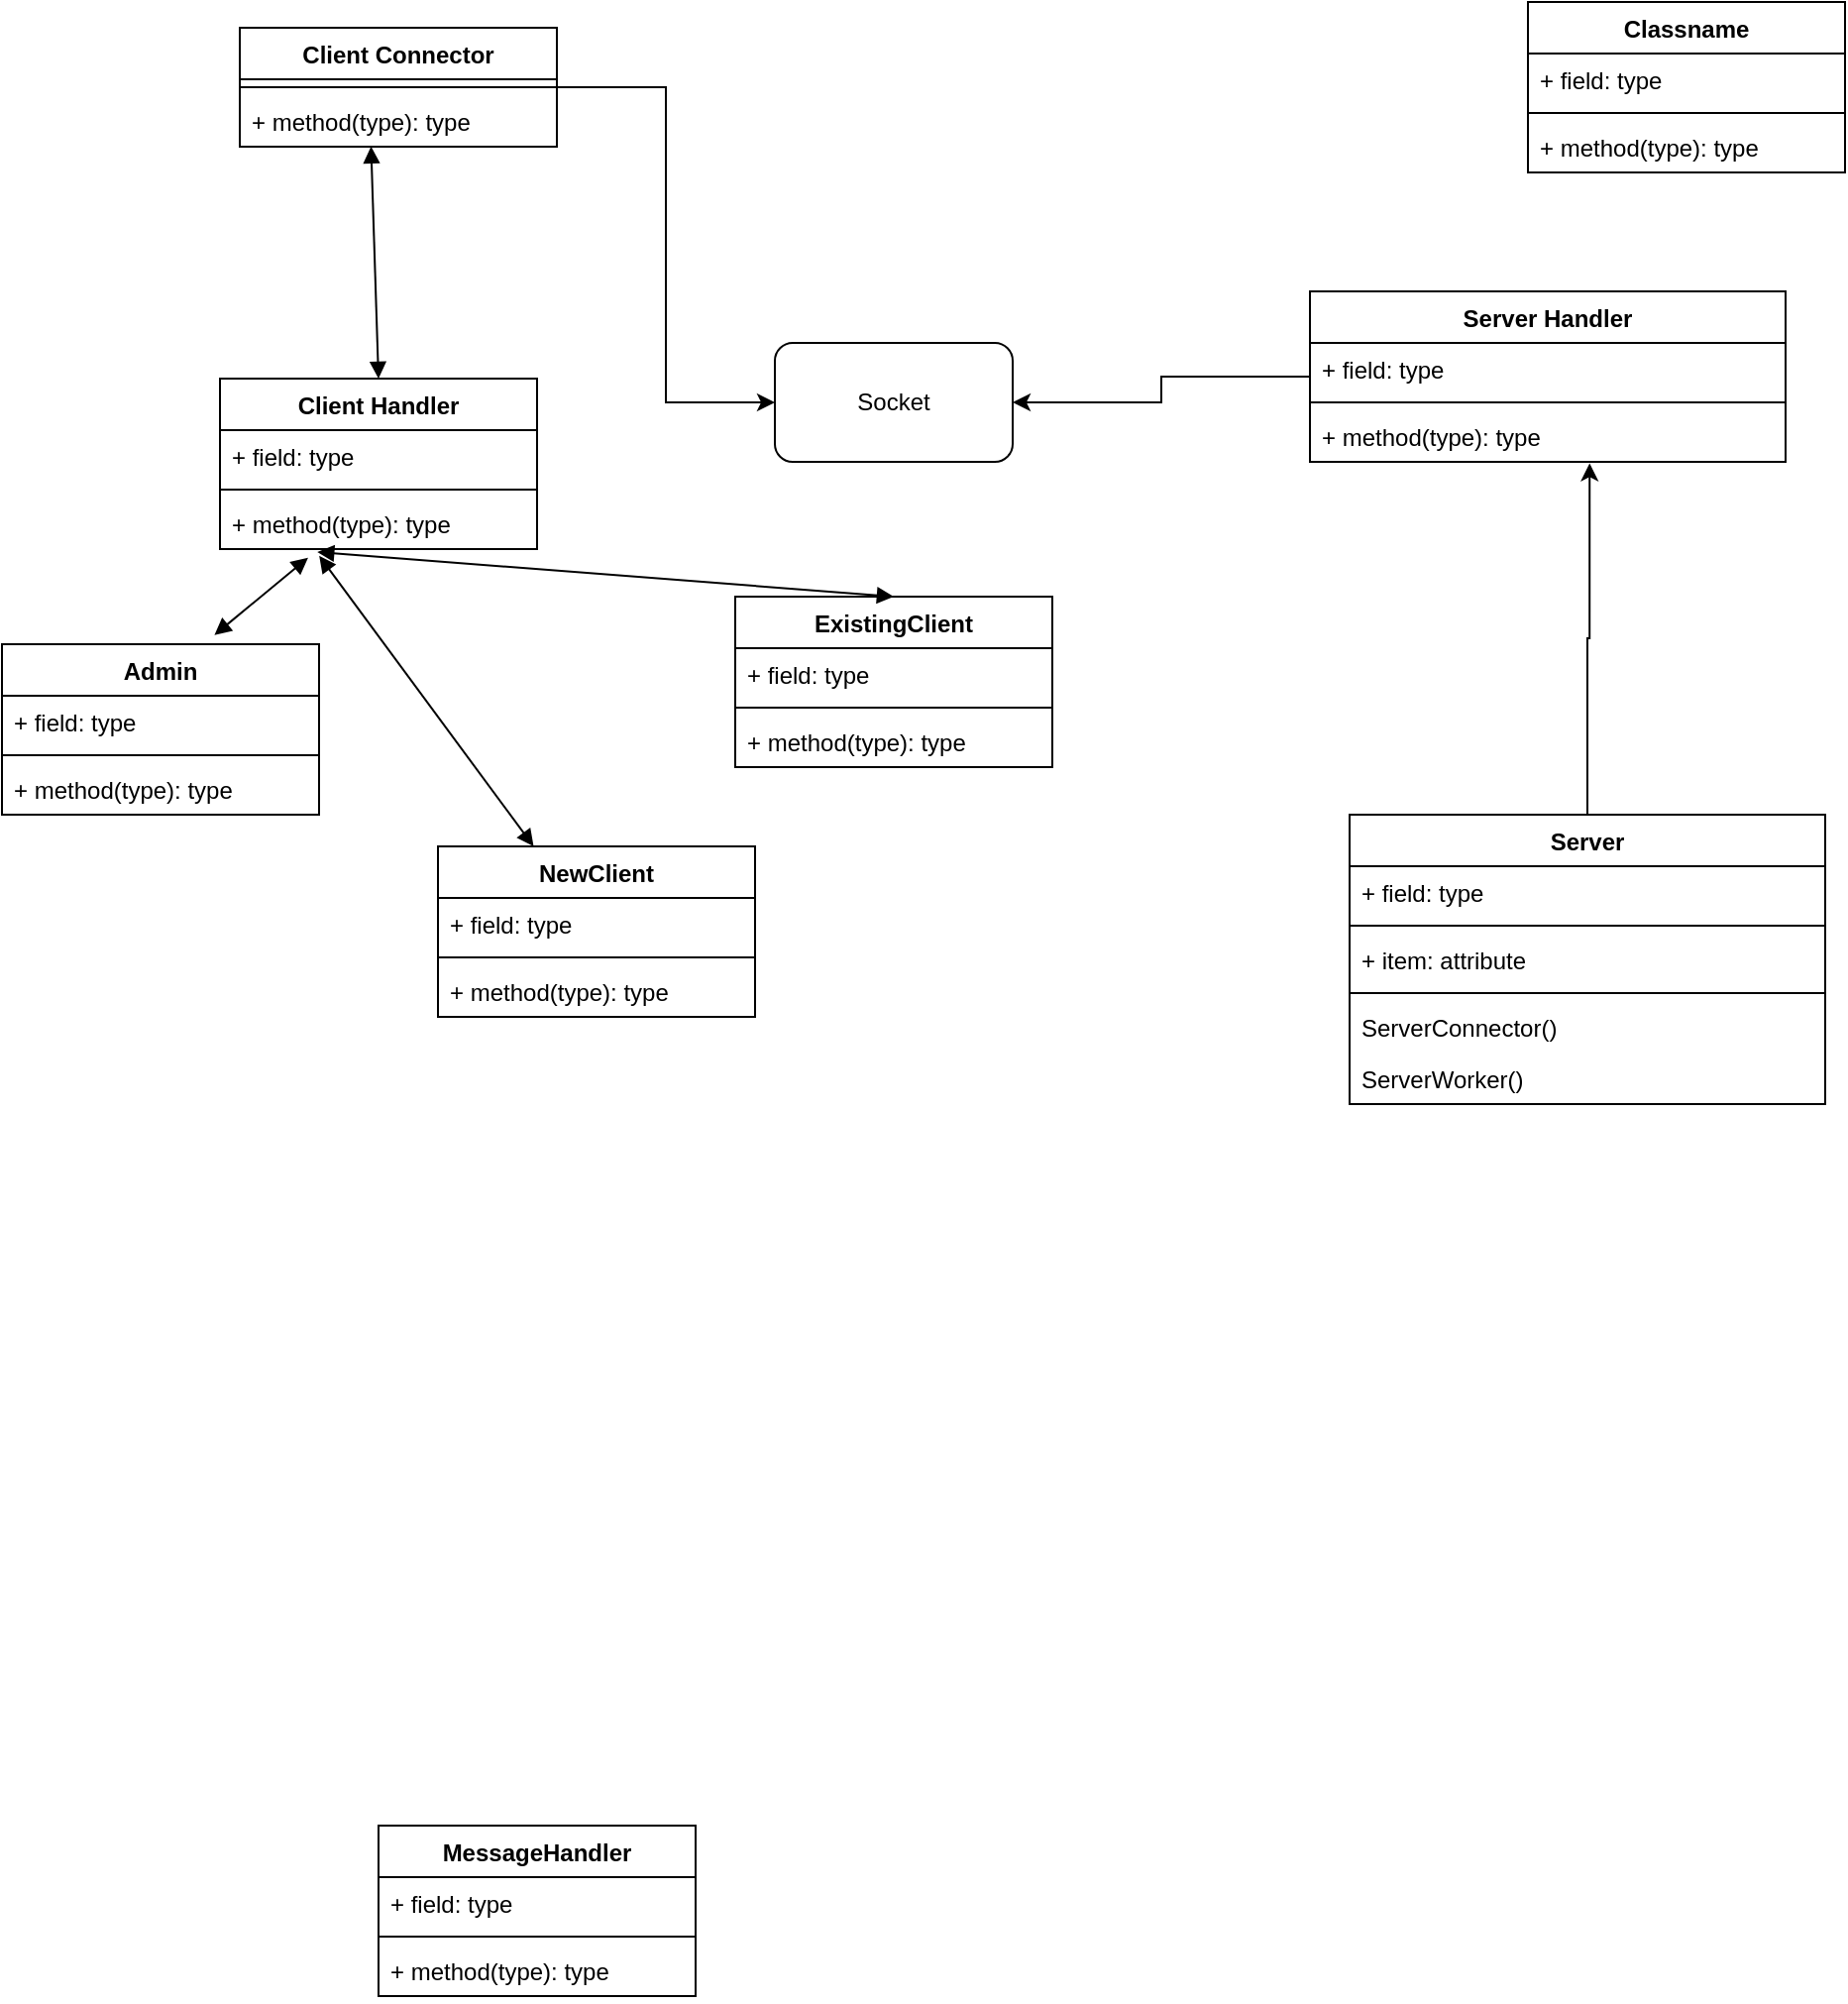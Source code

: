 <mxfile version="14.4.4" type="github">
  <diagram id="C5RBs43oDa-KdzZeNtuy" name="Page-1">
    <mxGraphModel dx="1194" dy="580" grid="1" gridSize="10" guides="1" tooltips="1" connect="1" arrows="1" fold="1" page="1" pageScale="1" pageWidth="1169" pageHeight="827" math="0" shadow="0">
      <root>
        <mxCell id="WIyWlLk6GJQsqaUBKTNV-0" />
        <mxCell id="WIyWlLk6GJQsqaUBKTNV-1" parent="WIyWlLk6GJQsqaUBKTNV-0" />
        <mxCell id="dr_Pp-hbCO8CK-rC_7ww-92" style="edgeStyle=orthogonalEdgeStyle;rounded=0;orthogonalLoop=1;jettySize=auto;html=1;exitX=0.5;exitY=0;exitDx=0;exitDy=0;entryX=0.588;entryY=1.027;entryDx=0;entryDy=0;entryPerimeter=0;" edge="1" parent="WIyWlLk6GJQsqaUBKTNV-1" source="dr_Pp-hbCO8CK-rC_7ww-2" target="dr_Pp-hbCO8CK-rC_7ww-30">
          <mxGeometry relative="1" as="geometry" />
        </mxCell>
        <mxCell id="dr_Pp-hbCO8CK-rC_7ww-2" value="Server" style="swimlane;fontStyle=1;align=center;verticalAlign=top;childLayout=stackLayout;horizontal=1;startSize=26;horizontalStack=0;resizeParent=1;resizeParentMax=0;resizeLast=0;collapsible=1;marginBottom=0;" vertex="1" parent="WIyWlLk6GJQsqaUBKTNV-1">
          <mxGeometry x="710" y="430" width="240" height="146" as="geometry" />
        </mxCell>
        <mxCell id="dr_Pp-hbCO8CK-rC_7ww-3" value="+ field: type" style="text;strokeColor=none;fillColor=none;align=left;verticalAlign=top;spacingLeft=4;spacingRight=4;overflow=hidden;rotatable=0;points=[[0,0.5],[1,0.5]];portConstraint=eastwest;" vertex="1" parent="dr_Pp-hbCO8CK-rC_7ww-2">
          <mxGeometry y="26" width="240" height="26" as="geometry" />
        </mxCell>
        <mxCell id="dr_Pp-hbCO8CK-rC_7ww-4" value="" style="line;strokeWidth=1;fillColor=none;align=left;verticalAlign=middle;spacingTop=-1;spacingLeft=3;spacingRight=3;rotatable=0;labelPosition=right;points=[];portConstraint=eastwest;" vertex="1" parent="dr_Pp-hbCO8CK-rC_7ww-2">
          <mxGeometry y="52" width="240" height="8" as="geometry" />
        </mxCell>
        <mxCell id="dr_Pp-hbCO8CK-rC_7ww-15" value="+ item: attribute" style="text;strokeColor=none;fillColor=none;align=left;verticalAlign=top;spacingLeft=4;spacingRight=4;overflow=hidden;rotatable=0;points=[[0,0.5],[1,0.5]];portConstraint=eastwest;" vertex="1" parent="dr_Pp-hbCO8CK-rC_7ww-2">
          <mxGeometry y="60" width="240" height="26" as="geometry" />
        </mxCell>
        <mxCell id="dr_Pp-hbCO8CK-rC_7ww-16" value="" style="line;strokeWidth=1;fillColor=none;align=left;verticalAlign=middle;spacingTop=-1;spacingLeft=3;spacingRight=3;rotatable=0;labelPosition=right;points=[];portConstraint=eastwest;" vertex="1" parent="dr_Pp-hbCO8CK-rC_7ww-2">
          <mxGeometry y="86" width="240" height="8" as="geometry" />
        </mxCell>
        <mxCell id="dr_Pp-hbCO8CK-rC_7ww-18" value="ServerConnector()" style="text;strokeColor=none;fillColor=none;align=left;verticalAlign=top;spacingLeft=4;spacingRight=4;overflow=hidden;rotatable=0;points=[[0,0.5],[1,0.5]];portConstraint=eastwest;" vertex="1" parent="dr_Pp-hbCO8CK-rC_7ww-2">
          <mxGeometry y="94" width="240" height="26" as="geometry" />
        </mxCell>
        <mxCell id="dr_Pp-hbCO8CK-rC_7ww-5" value="ServerWorker()&#xa;&#xa;" style="text;strokeColor=none;fillColor=none;align=left;verticalAlign=top;spacingLeft=4;spacingRight=4;overflow=hidden;rotatable=0;points=[[0,0.5],[1,0.5]];portConstraint=eastwest;" vertex="1" parent="dr_Pp-hbCO8CK-rC_7ww-2">
          <mxGeometry y="120" width="240" height="26" as="geometry" />
        </mxCell>
        <mxCell id="dr_Pp-hbCO8CK-rC_7ww-93" style="edgeStyle=orthogonalEdgeStyle;rounded=0;orthogonalLoop=1;jettySize=auto;html=1;exitX=1;exitY=0.5;exitDx=0;exitDy=0;entryX=0;entryY=0.5;entryDx=0;entryDy=0;" edge="1" parent="WIyWlLk6GJQsqaUBKTNV-1" source="dr_Pp-hbCO8CK-rC_7ww-19" target="dr_Pp-hbCO8CK-rC_7ww-90">
          <mxGeometry relative="1" as="geometry" />
        </mxCell>
        <mxCell id="dr_Pp-hbCO8CK-rC_7ww-19" value="Client Connector" style="swimlane;fontStyle=1;align=center;verticalAlign=top;childLayout=stackLayout;horizontal=1;startSize=26;horizontalStack=0;resizeParent=1;resizeParentMax=0;resizeLast=0;collapsible=1;marginBottom=0;" vertex="1" parent="WIyWlLk6GJQsqaUBKTNV-1">
          <mxGeometry x="150" y="33" width="160" height="60" as="geometry" />
        </mxCell>
        <mxCell id="dr_Pp-hbCO8CK-rC_7ww-21" value="" style="line;strokeWidth=1;fillColor=none;align=left;verticalAlign=middle;spacingTop=-1;spacingLeft=3;spacingRight=3;rotatable=0;labelPosition=right;points=[];portConstraint=eastwest;" vertex="1" parent="dr_Pp-hbCO8CK-rC_7ww-19">
          <mxGeometry y="26" width="160" height="8" as="geometry" />
        </mxCell>
        <mxCell id="dr_Pp-hbCO8CK-rC_7ww-22" value="+ method(type): type" style="text;strokeColor=none;fillColor=none;align=left;verticalAlign=top;spacingLeft=4;spacingRight=4;overflow=hidden;rotatable=0;points=[[0,0.5],[1,0.5]];portConstraint=eastwest;" vertex="1" parent="dr_Pp-hbCO8CK-rC_7ww-19">
          <mxGeometry y="34" width="160" height="26" as="geometry" />
        </mxCell>
        <mxCell id="dr_Pp-hbCO8CK-rC_7ww-23" value="Admin" style="swimlane;fontStyle=1;align=center;verticalAlign=top;childLayout=stackLayout;horizontal=1;startSize=26;horizontalStack=0;resizeParent=1;resizeParentMax=0;resizeLast=0;collapsible=1;marginBottom=0;" vertex="1" parent="WIyWlLk6GJQsqaUBKTNV-1">
          <mxGeometry x="30" y="344" width="160" height="86" as="geometry" />
        </mxCell>
        <mxCell id="dr_Pp-hbCO8CK-rC_7ww-24" value="+ field: type" style="text;strokeColor=none;fillColor=none;align=left;verticalAlign=top;spacingLeft=4;spacingRight=4;overflow=hidden;rotatable=0;points=[[0,0.5],[1,0.5]];portConstraint=eastwest;" vertex="1" parent="dr_Pp-hbCO8CK-rC_7ww-23">
          <mxGeometry y="26" width="160" height="26" as="geometry" />
        </mxCell>
        <mxCell id="dr_Pp-hbCO8CK-rC_7ww-25" value="" style="line;strokeWidth=1;fillColor=none;align=left;verticalAlign=middle;spacingTop=-1;spacingLeft=3;spacingRight=3;rotatable=0;labelPosition=right;points=[];portConstraint=eastwest;" vertex="1" parent="dr_Pp-hbCO8CK-rC_7ww-23">
          <mxGeometry y="52" width="160" height="8" as="geometry" />
        </mxCell>
        <mxCell id="dr_Pp-hbCO8CK-rC_7ww-26" value="+ method(type): type" style="text;strokeColor=none;fillColor=none;align=left;verticalAlign=top;spacingLeft=4;spacingRight=4;overflow=hidden;rotatable=0;points=[[0,0.5],[1,0.5]];portConstraint=eastwest;" vertex="1" parent="dr_Pp-hbCO8CK-rC_7ww-23">
          <mxGeometry y="60" width="160" height="26" as="geometry" />
        </mxCell>
        <mxCell id="dr_Pp-hbCO8CK-rC_7ww-91" style="edgeStyle=orthogonalEdgeStyle;rounded=0;orthogonalLoop=1;jettySize=auto;html=1;exitX=0;exitY=0.5;exitDx=0;exitDy=0;entryX=1;entryY=0.5;entryDx=0;entryDy=0;" edge="1" parent="WIyWlLk6GJQsqaUBKTNV-1" source="dr_Pp-hbCO8CK-rC_7ww-27" target="dr_Pp-hbCO8CK-rC_7ww-90">
          <mxGeometry relative="1" as="geometry" />
        </mxCell>
        <mxCell id="dr_Pp-hbCO8CK-rC_7ww-27" value="Server Handler" style="swimlane;fontStyle=1;align=center;verticalAlign=top;childLayout=stackLayout;horizontal=1;startSize=26;horizontalStack=0;resizeParent=1;resizeParentMax=0;resizeLast=0;collapsible=1;marginBottom=0;" vertex="1" parent="WIyWlLk6GJQsqaUBKTNV-1">
          <mxGeometry x="690" y="166" width="240" height="86" as="geometry" />
        </mxCell>
        <mxCell id="dr_Pp-hbCO8CK-rC_7ww-28" value="+ field: type" style="text;strokeColor=none;fillColor=none;align=left;verticalAlign=top;spacingLeft=4;spacingRight=4;overflow=hidden;rotatable=0;points=[[0,0.5],[1,0.5]];portConstraint=eastwest;" vertex="1" parent="dr_Pp-hbCO8CK-rC_7ww-27">
          <mxGeometry y="26" width="240" height="26" as="geometry" />
        </mxCell>
        <mxCell id="dr_Pp-hbCO8CK-rC_7ww-29" value="" style="line;strokeWidth=1;fillColor=none;align=left;verticalAlign=middle;spacingTop=-1;spacingLeft=3;spacingRight=3;rotatable=0;labelPosition=right;points=[];portConstraint=eastwest;" vertex="1" parent="dr_Pp-hbCO8CK-rC_7ww-27">
          <mxGeometry y="52" width="240" height="8" as="geometry" />
        </mxCell>
        <mxCell id="dr_Pp-hbCO8CK-rC_7ww-30" value="+ method(type): type" style="text;strokeColor=none;fillColor=none;align=left;verticalAlign=top;spacingLeft=4;spacingRight=4;overflow=hidden;rotatable=0;points=[[0,0.5],[1,0.5]];portConstraint=eastwest;" vertex="1" parent="dr_Pp-hbCO8CK-rC_7ww-27">
          <mxGeometry y="60" width="240" height="26" as="geometry" />
        </mxCell>
        <mxCell id="dr_Pp-hbCO8CK-rC_7ww-40" value="Client Handler" style="swimlane;fontStyle=1;align=center;verticalAlign=top;childLayout=stackLayout;horizontal=1;startSize=26;horizontalStack=0;resizeParent=1;resizeParentMax=0;resizeLast=0;collapsible=1;marginBottom=0;" vertex="1" parent="WIyWlLk6GJQsqaUBKTNV-1">
          <mxGeometry x="140" y="210" width="160" height="86" as="geometry" />
        </mxCell>
        <mxCell id="dr_Pp-hbCO8CK-rC_7ww-41" value="+ field: type" style="text;strokeColor=none;fillColor=none;align=left;verticalAlign=top;spacingLeft=4;spacingRight=4;overflow=hidden;rotatable=0;points=[[0,0.5],[1,0.5]];portConstraint=eastwest;" vertex="1" parent="dr_Pp-hbCO8CK-rC_7ww-40">
          <mxGeometry y="26" width="160" height="26" as="geometry" />
        </mxCell>
        <mxCell id="dr_Pp-hbCO8CK-rC_7ww-42" value="" style="line;strokeWidth=1;fillColor=none;align=left;verticalAlign=middle;spacingTop=-1;spacingLeft=3;spacingRight=3;rotatable=0;labelPosition=right;points=[];portConstraint=eastwest;" vertex="1" parent="dr_Pp-hbCO8CK-rC_7ww-40">
          <mxGeometry y="52" width="160" height="8" as="geometry" />
        </mxCell>
        <mxCell id="dr_Pp-hbCO8CK-rC_7ww-43" value="+ method(type): type" style="text;strokeColor=none;fillColor=none;align=left;verticalAlign=top;spacingLeft=4;spacingRight=4;overflow=hidden;rotatable=0;points=[[0,0.5],[1,0.5]];portConstraint=eastwest;" vertex="1" parent="dr_Pp-hbCO8CK-rC_7ww-40">
          <mxGeometry y="60" width="160" height="26" as="geometry" />
        </mxCell>
        <mxCell id="dr_Pp-hbCO8CK-rC_7ww-44" value="NewClient" style="swimlane;fontStyle=1;align=center;verticalAlign=top;childLayout=stackLayout;horizontal=1;startSize=26;horizontalStack=0;resizeParent=1;resizeParentMax=0;resizeLast=0;collapsible=1;marginBottom=0;" vertex="1" parent="WIyWlLk6GJQsqaUBKTNV-1">
          <mxGeometry x="250" y="446" width="160" height="86" as="geometry" />
        </mxCell>
        <mxCell id="dr_Pp-hbCO8CK-rC_7ww-45" value="+ field: type" style="text;strokeColor=none;fillColor=none;align=left;verticalAlign=top;spacingLeft=4;spacingRight=4;overflow=hidden;rotatable=0;points=[[0,0.5],[1,0.5]];portConstraint=eastwest;" vertex="1" parent="dr_Pp-hbCO8CK-rC_7ww-44">
          <mxGeometry y="26" width="160" height="26" as="geometry" />
        </mxCell>
        <mxCell id="dr_Pp-hbCO8CK-rC_7ww-46" value="" style="line;strokeWidth=1;fillColor=none;align=left;verticalAlign=middle;spacingTop=-1;spacingLeft=3;spacingRight=3;rotatable=0;labelPosition=right;points=[];portConstraint=eastwest;" vertex="1" parent="dr_Pp-hbCO8CK-rC_7ww-44">
          <mxGeometry y="52" width="160" height="8" as="geometry" />
        </mxCell>
        <mxCell id="dr_Pp-hbCO8CK-rC_7ww-47" value="+ method(type): type" style="text;strokeColor=none;fillColor=none;align=left;verticalAlign=top;spacingLeft=4;spacingRight=4;overflow=hidden;rotatable=0;points=[[0,0.5],[1,0.5]];portConstraint=eastwest;" vertex="1" parent="dr_Pp-hbCO8CK-rC_7ww-44">
          <mxGeometry y="60" width="160" height="26" as="geometry" />
        </mxCell>
        <mxCell id="dr_Pp-hbCO8CK-rC_7ww-48" value="ExistingClient" style="swimlane;fontStyle=1;align=center;verticalAlign=top;childLayout=stackLayout;horizontal=1;startSize=26;horizontalStack=0;resizeParent=1;resizeParentMax=0;resizeLast=0;collapsible=1;marginBottom=0;" vertex="1" parent="WIyWlLk6GJQsqaUBKTNV-1">
          <mxGeometry x="400" y="320" width="160" height="86" as="geometry" />
        </mxCell>
        <mxCell id="dr_Pp-hbCO8CK-rC_7ww-49" value="+ field: type" style="text;strokeColor=none;fillColor=none;align=left;verticalAlign=top;spacingLeft=4;spacingRight=4;overflow=hidden;rotatable=0;points=[[0,0.5],[1,0.5]];portConstraint=eastwest;" vertex="1" parent="dr_Pp-hbCO8CK-rC_7ww-48">
          <mxGeometry y="26" width="160" height="26" as="geometry" />
        </mxCell>
        <mxCell id="dr_Pp-hbCO8CK-rC_7ww-50" value="" style="line;strokeWidth=1;fillColor=none;align=left;verticalAlign=middle;spacingTop=-1;spacingLeft=3;spacingRight=3;rotatable=0;labelPosition=right;points=[];portConstraint=eastwest;" vertex="1" parent="dr_Pp-hbCO8CK-rC_7ww-48">
          <mxGeometry y="52" width="160" height="8" as="geometry" />
        </mxCell>
        <mxCell id="dr_Pp-hbCO8CK-rC_7ww-51" value="+ method(type): type" style="text;strokeColor=none;fillColor=none;align=left;verticalAlign=top;spacingLeft=4;spacingRight=4;overflow=hidden;rotatable=0;points=[[0,0.5],[1,0.5]];portConstraint=eastwest;" vertex="1" parent="dr_Pp-hbCO8CK-rC_7ww-48">
          <mxGeometry y="60" width="160" height="26" as="geometry" />
        </mxCell>
        <mxCell id="dr_Pp-hbCO8CK-rC_7ww-52" value="MessageHandler&#xa;" style="swimlane;fontStyle=1;align=center;verticalAlign=top;childLayout=stackLayout;horizontal=1;startSize=26;horizontalStack=0;resizeParent=1;resizeParentMax=0;resizeLast=0;collapsible=1;marginBottom=0;" vertex="1" parent="WIyWlLk6GJQsqaUBKTNV-1">
          <mxGeometry x="220" y="940" width="160" height="86" as="geometry" />
        </mxCell>
        <mxCell id="dr_Pp-hbCO8CK-rC_7ww-53" value="+ field: type" style="text;strokeColor=none;fillColor=none;align=left;verticalAlign=top;spacingLeft=4;spacingRight=4;overflow=hidden;rotatable=0;points=[[0,0.5],[1,0.5]];portConstraint=eastwest;" vertex="1" parent="dr_Pp-hbCO8CK-rC_7ww-52">
          <mxGeometry y="26" width="160" height="26" as="geometry" />
        </mxCell>
        <mxCell id="dr_Pp-hbCO8CK-rC_7ww-54" value="" style="line;strokeWidth=1;fillColor=none;align=left;verticalAlign=middle;spacingTop=-1;spacingLeft=3;spacingRight=3;rotatable=0;labelPosition=right;points=[];portConstraint=eastwest;" vertex="1" parent="dr_Pp-hbCO8CK-rC_7ww-52">
          <mxGeometry y="52" width="160" height="8" as="geometry" />
        </mxCell>
        <mxCell id="dr_Pp-hbCO8CK-rC_7ww-55" value="+ method(type): type" style="text;strokeColor=none;fillColor=none;align=left;verticalAlign=top;spacingLeft=4;spacingRight=4;overflow=hidden;rotatable=0;points=[[0,0.5],[1,0.5]];portConstraint=eastwest;" vertex="1" parent="dr_Pp-hbCO8CK-rC_7ww-52">
          <mxGeometry y="60" width="160" height="26" as="geometry" />
        </mxCell>
        <mxCell id="dr_Pp-hbCO8CK-rC_7ww-85" value="Classname" style="swimlane;fontStyle=1;align=center;verticalAlign=top;childLayout=stackLayout;horizontal=1;startSize=26;horizontalStack=0;resizeParent=1;resizeParentMax=0;resizeLast=0;collapsible=1;marginBottom=0;" vertex="1" parent="WIyWlLk6GJQsqaUBKTNV-1">
          <mxGeometry x="800" y="20" width="160" height="86" as="geometry" />
        </mxCell>
        <mxCell id="dr_Pp-hbCO8CK-rC_7ww-86" value="+ field: type" style="text;strokeColor=none;fillColor=none;align=left;verticalAlign=top;spacingLeft=4;spacingRight=4;overflow=hidden;rotatable=0;points=[[0,0.5],[1,0.5]];portConstraint=eastwest;" vertex="1" parent="dr_Pp-hbCO8CK-rC_7ww-85">
          <mxGeometry y="26" width="160" height="26" as="geometry" />
        </mxCell>
        <mxCell id="dr_Pp-hbCO8CK-rC_7ww-87" value="" style="line;strokeWidth=1;fillColor=none;align=left;verticalAlign=middle;spacingTop=-1;spacingLeft=3;spacingRight=3;rotatable=0;labelPosition=right;points=[];portConstraint=eastwest;" vertex="1" parent="dr_Pp-hbCO8CK-rC_7ww-85">
          <mxGeometry y="52" width="160" height="8" as="geometry" />
        </mxCell>
        <mxCell id="dr_Pp-hbCO8CK-rC_7ww-88" value="+ method(type): type" style="text;strokeColor=none;fillColor=none;align=left;verticalAlign=top;spacingLeft=4;spacingRight=4;overflow=hidden;rotatable=0;points=[[0,0.5],[1,0.5]];portConstraint=eastwest;" vertex="1" parent="dr_Pp-hbCO8CK-rC_7ww-85">
          <mxGeometry y="60" width="160" height="26" as="geometry" />
        </mxCell>
        <mxCell id="dr_Pp-hbCO8CK-rC_7ww-90" value="Socket" style="rounded=1;whiteSpace=wrap;html=1;" vertex="1" parent="WIyWlLk6GJQsqaUBKTNV-1">
          <mxGeometry x="420" y="192" width="120" height="60" as="geometry" />
        </mxCell>
        <mxCell id="dr_Pp-hbCO8CK-rC_7ww-99" value="" style="endArrow=block;startArrow=block;endFill=1;startFill=1;html=1;entryX=0.5;entryY=0;entryDx=0;entryDy=0;exitX=0.414;exitY=0.996;exitDx=0;exitDy=0;exitPerimeter=0;" edge="1" parent="WIyWlLk6GJQsqaUBKTNV-1" source="dr_Pp-hbCO8CK-rC_7ww-22" target="dr_Pp-hbCO8CK-rC_7ww-40">
          <mxGeometry width="160" relative="1" as="geometry">
            <mxPoint x="210" y="180" as="sourcePoint" />
            <mxPoint x="370" y="180" as="targetPoint" />
          </mxGeometry>
        </mxCell>
        <mxCell id="dr_Pp-hbCO8CK-rC_7ww-100" value="" style="endArrow=block;startArrow=block;endFill=1;startFill=1;html=1;exitX=0.313;exitY=1.132;exitDx=0;exitDy=0;exitPerimeter=0;" edge="1" parent="WIyWlLk6GJQsqaUBKTNV-1" source="dr_Pp-hbCO8CK-rC_7ww-43" target="dr_Pp-hbCO8CK-rC_7ww-44">
          <mxGeometry width="160" relative="1" as="geometry">
            <mxPoint x="180" y="320" as="sourcePoint" />
            <mxPoint x="340" y="320" as="targetPoint" />
          </mxGeometry>
        </mxCell>
        <mxCell id="dr_Pp-hbCO8CK-rC_7ww-101" value="" style="endArrow=block;startArrow=block;endFill=1;startFill=1;html=1;exitX=0.307;exitY=1.06;exitDx=0;exitDy=0;exitPerimeter=0;entryX=0.5;entryY=0;entryDx=0;entryDy=0;" edge="1" parent="WIyWlLk6GJQsqaUBKTNV-1" source="dr_Pp-hbCO8CK-rC_7ww-43" target="dr_Pp-hbCO8CK-rC_7ww-48">
          <mxGeometry width="160" relative="1" as="geometry">
            <mxPoint x="230" y="340" as="sourcePoint" />
            <mxPoint x="390" y="340" as="targetPoint" />
          </mxGeometry>
        </mxCell>
        <mxCell id="dr_Pp-hbCO8CK-rC_7ww-102" value="" style="endArrow=block;startArrow=block;endFill=1;startFill=1;html=1;exitX=0.278;exitY=1.168;exitDx=0;exitDy=0;exitPerimeter=0;entryX=0.67;entryY=-0.054;entryDx=0;entryDy=0;entryPerimeter=0;" edge="1" parent="WIyWlLk6GJQsqaUBKTNV-1" source="dr_Pp-hbCO8CK-rC_7ww-43" target="dr_Pp-hbCO8CK-rC_7ww-23">
          <mxGeometry width="160" relative="1" as="geometry">
            <mxPoint x="-290" y="350" as="sourcePoint" />
            <mxPoint x="90" y="334" as="targetPoint" />
          </mxGeometry>
        </mxCell>
      </root>
    </mxGraphModel>
  </diagram>
</mxfile>
